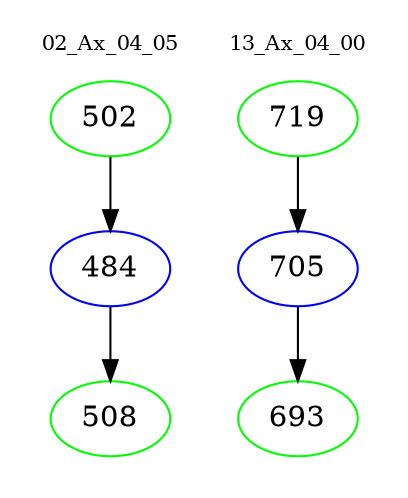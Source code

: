 digraph{
subgraph cluster_0 {
color = white
label = "02_Ax_04_05";
fontsize=10;
T0_502 [label="502", color="green"]
T0_502 -> T0_484 [color="black"]
T0_484 [label="484", color="blue"]
T0_484 -> T0_508 [color="black"]
T0_508 [label="508", color="green"]
}
subgraph cluster_1 {
color = white
label = "13_Ax_04_00";
fontsize=10;
T1_719 [label="719", color="green"]
T1_719 -> T1_705 [color="black"]
T1_705 [label="705", color="blue"]
T1_705 -> T1_693 [color="black"]
T1_693 [label="693", color="green"]
}
}
